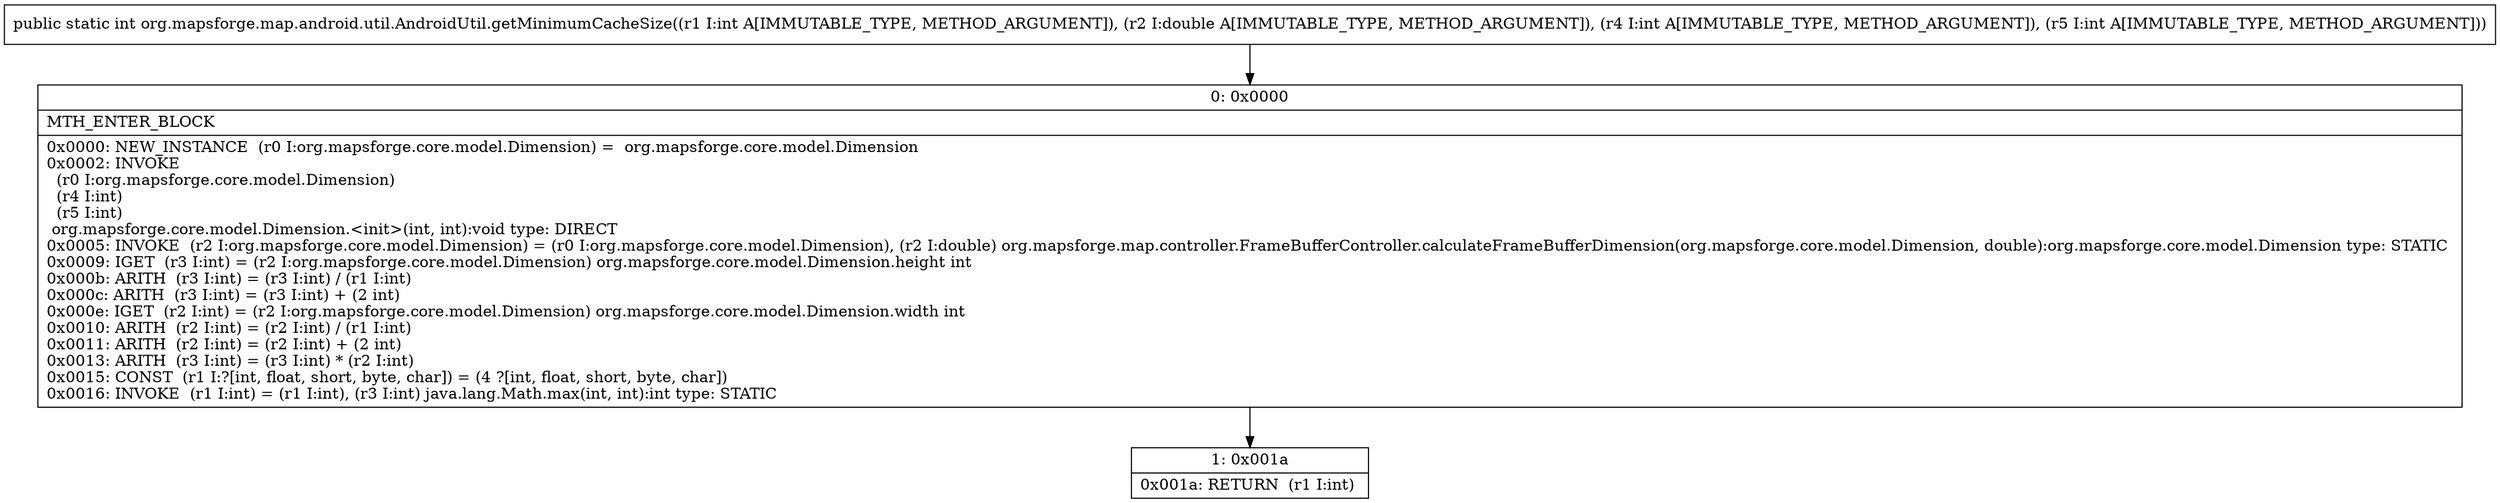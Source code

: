 digraph "CFG fororg.mapsforge.map.android.util.AndroidUtil.getMinimumCacheSize(IDII)I" {
Node_0 [shape=record,label="{0\:\ 0x0000|MTH_ENTER_BLOCK\l|0x0000: NEW_INSTANCE  (r0 I:org.mapsforge.core.model.Dimension) =  org.mapsforge.core.model.Dimension \l0x0002: INVOKE  \l  (r0 I:org.mapsforge.core.model.Dimension)\l  (r4 I:int)\l  (r5 I:int)\l org.mapsforge.core.model.Dimension.\<init\>(int, int):void type: DIRECT \l0x0005: INVOKE  (r2 I:org.mapsforge.core.model.Dimension) = (r0 I:org.mapsforge.core.model.Dimension), (r2 I:double) org.mapsforge.map.controller.FrameBufferController.calculateFrameBufferDimension(org.mapsforge.core.model.Dimension, double):org.mapsforge.core.model.Dimension type: STATIC \l0x0009: IGET  (r3 I:int) = (r2 I:org.mapsforge.core.model.Dimension) org.mapsforge.core.model.Dimension.height int \l0x000b: ARITH  (r3 I:int) = (r3 I:int) \/ (r1 I:int) \l0x000c: ARITH  (r3 I:int) = (r3 I:int) + (2 int) \l0x000e: IGET  (r2 I:int) = (r2 I:org.mapsforge.core.model.Dimension) org.mapsforge.core.model.Dimension.width int \l0x0010: ARITH  (r2 I:int) = (r2 I:int) \/ (r1 I:int) \l0x0011: ARITH  (r2 I:int) = (r2 I:int) + (2 int) \l0x0013: ARITH  (r3 I:int) = (r3 I:int) * (r2 I:int) \l0x0015: CONST  (r1 I:?[int, float, short, byte, char]) = (4 ?[int, float, short, byte, char]) \l0x0016: INVOKE  (r1 I:int) = (r1 I:int), (r3 I:int) java.lang.Math.max(int, int):int type: STATIC \l}"];
Node_1 [shape=record,label="{1\:\ 0x001a|0x001a: RETURN  (r1 I:int) \l}"];
MethodNode[shape=record,label="{public static int org.mapsforge.map.android.util.AndroidUtil.getMinimumCacheSize((r1 I:int A[IMMUTABLE_TYPE, METHOD_ARGUMENT]), (r2 I:double A[IMMUTABLE_TYPE, METHOD_ARGUMENT]), (r4 I:int A[IMMUTABLE_TYPE, METHOD_ARGUMENT]), (r5 I:int A[IMMUTABLE_TYPE, METHOD_ARGUMENT])) }"];
MethodNode -> Node_0;
Node_0 -> Node_1;
}

